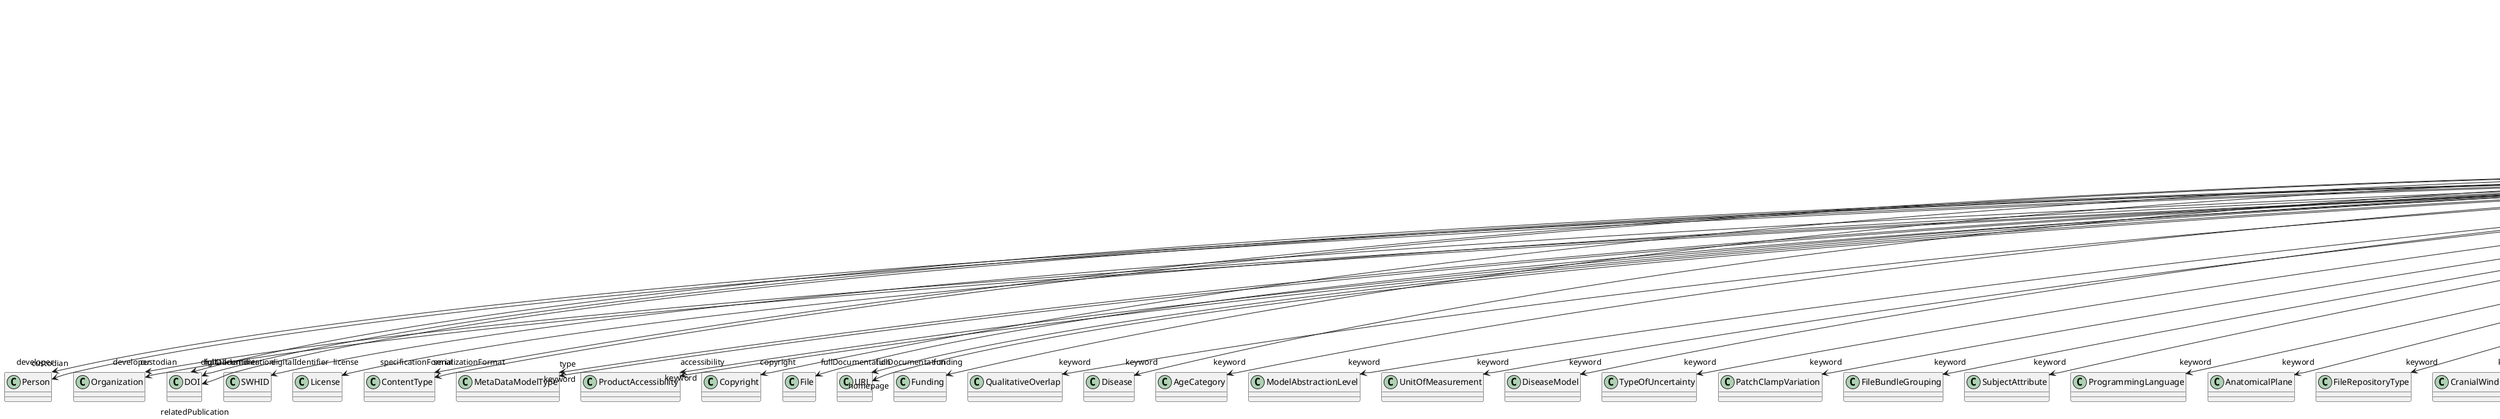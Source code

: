 @startuml
class MetaDataModelVersion {
+developer
+digitalIdentifier
+isAlternativeVersionOf
+isNewVersionOf
+license
+serializationFormat
+specificationFormat
+type
+accessibility
+copyright
+custodian
+description
+fullDocumentation
+fullName
+funding
+homepage
+howToCite
+keyword
+otherContribution
+relatedPublication
+releaseDate
+repository
+shortName
+supportChannel
+versionIdentifier
+versionInnovation

}
MetaDataModelVersion -d-> "developer" Person
MetaDataModelVersion -d-> "developer" Organization
MetaDataModelVersion -d-> "digitalIdentifier" DOI
MetaDataModelVersion -d-> "digitalIdentifier" SWHID
MetaDataModelVersion -d-> "isAlternativeVersionOf" MetaDataModelVersion
MetaDataModelVersion -d-> "isNewVersionOf" MetaDataModelVersion
MetaDataModelVersion -d-> "license" License
MetaDataModelVersion -d-> "serializationFormat" ContentType
MetaDataModelVersion -d-> "specificationFormat" ContentType
MetaDataModelVersion -d-> "type" MetaDataModelType
MetaDataModelVersion -d-> "accessibility" ProductAccessibility
MetaDataModelVersion -d-> "copyright" Copyright
MetaDataModelVersion -d-> "custodian" Person
MetaDataModelVersion -d-> "custodian" Organization
MetaDataModelVersion -d-> "fullDocumentation" DOI
MetaDataModelVersion -d-> "fullDocumentation" File
MetaDataModelVersion -d-> "fullDocumentation" URL
MetaDataModelVersion -d-> "funding" Funding
MetaDataModelVersion -d-> "homepage" URL
MetaDataModelVersion -d-> "keyword" QualitativeOverlap
MetaDataModelVersion -d-> "keyword" Disease
MetaDataModelVersion -d-> "keyword" AgeCategory
MetaDataModelVersion -d-> "keyword" ModelAbstractionLevel
MetaDataModelVersion -d-> "keyword" UnitOfMeasurement
MetaDataModelVersion -d-> "keyword" DiseaseModel
MetaDataModelVersion -d-> "keyword" TypeOfUncertainty
MetaDataModelVersion -d-> "keyword" PatchClampVariation
MetaDataModelVersion -d-> "keyword" FileBundleGrouping
MetaDataModelVersion -d-> "keyword" SubjectAttribute
MetaDataModelVersion -d-> "keyword" ProgrammingLanguage
MetaDataModelVersion -d-> "keyword" AnatomicalPlane
MetaDataModelVersion -d-> "keyword" FileRepositoryType
MetaDataModelVersion -d-> "keyword" CranialWindowType
MetaDataModelVersion -d-> "keyword" AnnotationType
MetaDataModelVersion -d-> "keyword" Technique
MetaDataModelVersion -d-> "keyword" UBERONParcellation
MetaDataModelVersion -d-> "keyword" OperatingSystem
MetaDataModelVersion -d-> "keyword" Terminology
MetaDataModelVersion -d-> "keyword" SoftwareFeature
MetaDataModelVersion -d-> "keyword" BreedingType
MetaDataModelVersion -d-> "keyword" FileUsageRole
MetaDataModelVersion -d-> "keyword" CellCultureType
MetaDataModelVersion -d-> "keyword" MeasuredQuantity
MetaDataModelVersion -d-> "keyword" SubcellularEntity
MetaDataModelVersion -d-> "keyword" DeviceType
MetaDataModelVersion -d-> "keyword" ContributionType
MetaDataModelVersion -d-> "keyword" Laterality
MetaDataModelVersion -d-> "keyword" ModelScope
MetaDataModelVersion -d-> "keyword" GeneticStrainType
MetaDataModelVersion -d-> "keyword" AtlasType
MetaDataModelVersion -d-> "keyword" BiologicalOrder
MetaDataModelVersion -d-> "keyword" Handedness
MetaDataModelVersion -d-> "keyword" StimulationApproach
MetaDataModelVersion -d-> "keyword" MolecularEntity
MetaDataModelVersion -d-> "keyword" MetaDataModelType
MetaDataModelVersion -d-> "keyword" SemanticDataType
MetaDataModelVersion -d-> "keyword" Organ
MetaDataModelVersion -d-> "keyword" CriteriaQualityType
MetaDataModelVersion -d-> "keyword" ActionStatusType
MetaDataModelVersion -d-> "keyword" Species
MetaDataModelVersion -d-> "keyword" AnatomicalAxesOrientation
MetaDataModelVersion -d-> "keyword" OperatingDevice
MetaDataModelVersion -d-> "keyword" StimulusType
MetaDataModelVersion -d-> "keyword" SoftwareApplicationCategory
MetaDataModelVersion -d-> "keyword" PreparationType
MetaDataModelVersion -d-> "keyword" ProductAccessibility
MetaDataModelVersion -d-> "keyword" Service
MetaDataModelVersion -d-> "keyword" TissueSampleAttribute
MetaDataModelVersion -d-> "keyword" TermSuggestion
MetaDataModelVersion -d-> "keyword" Language
MetaDataModelVersion -d-> "keyword" BiologicalSex
MetaDataModelVersion -d-> "keyword" DataType
MetaDataModelVersion -d-> "keyword" TissueSampleType
MetaDataModelVersion -d-> "keyword" CellType
MetaDataModelVersion -d-> "keyword" EthicsAssessment
MetaDataModelVersion -d-> "keyword" ExperimentalApproach
MetaDataModelVersion -d-> "otherContribution" Contribution
MetaDataModelVersion -d-> "relatedPublication" DOI
MetaDataModelVersion -d-> "relatedPublication" ISBN
MetaDataModelVersion -d-> "relatedPublication" HANDLE
MetaDataModelVersion -d-> "repository" FileRepository

@enduml